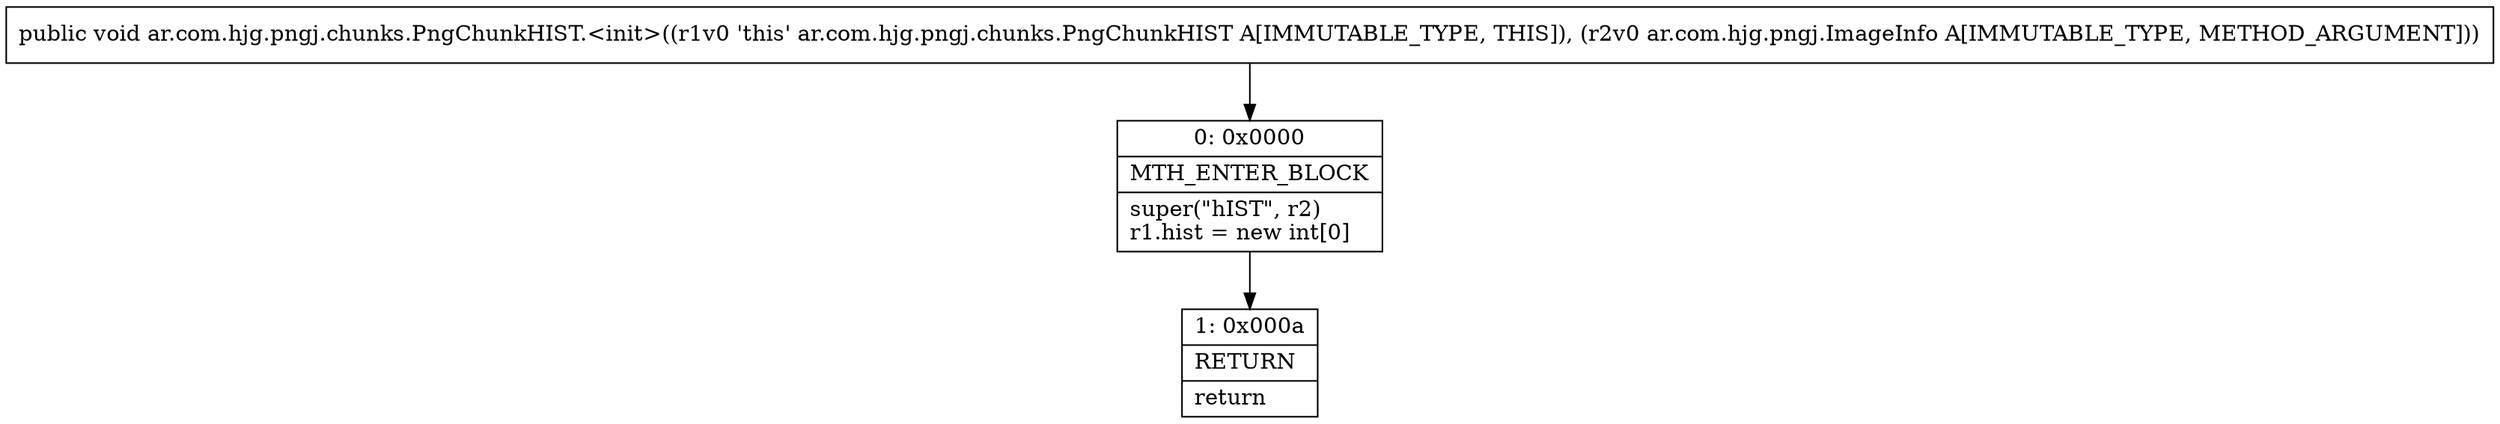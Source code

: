 digraph "CFG forar.com.hjg.pngj.chunks.PngChunkHIST.\<init\>(Lar\/com\/hjg\/pngj\/ImageInfo;)V" {
Node_0 [shape=record,label="{0\:\ 0x0000|MTH_ENTER_BLOCK\l|super(\"hIST\", r2)\lr1.hist = new int[0]\l}"];
Node_1 [shape=record,label="{1\:\ 0x000a|RETURN\l|return\l}"];
MethodNode[shape=record,label="{public void ar.com.hjg.pngj.chunks.PngChunkHIST.\<init\>((r1v0 'this' ar.com.hjg.pngj.chunks.PngChunkHIST A[IMMUTABLE_TYPE, THIS]), (r2v0 ar.com.hjg.pngj.ImageInfo A[IMMUTABLE_TYPE, METHOD_ARGUMENT])) }"];
MethodNode -> Node_0;
Node_0 -> Node_1;
}

